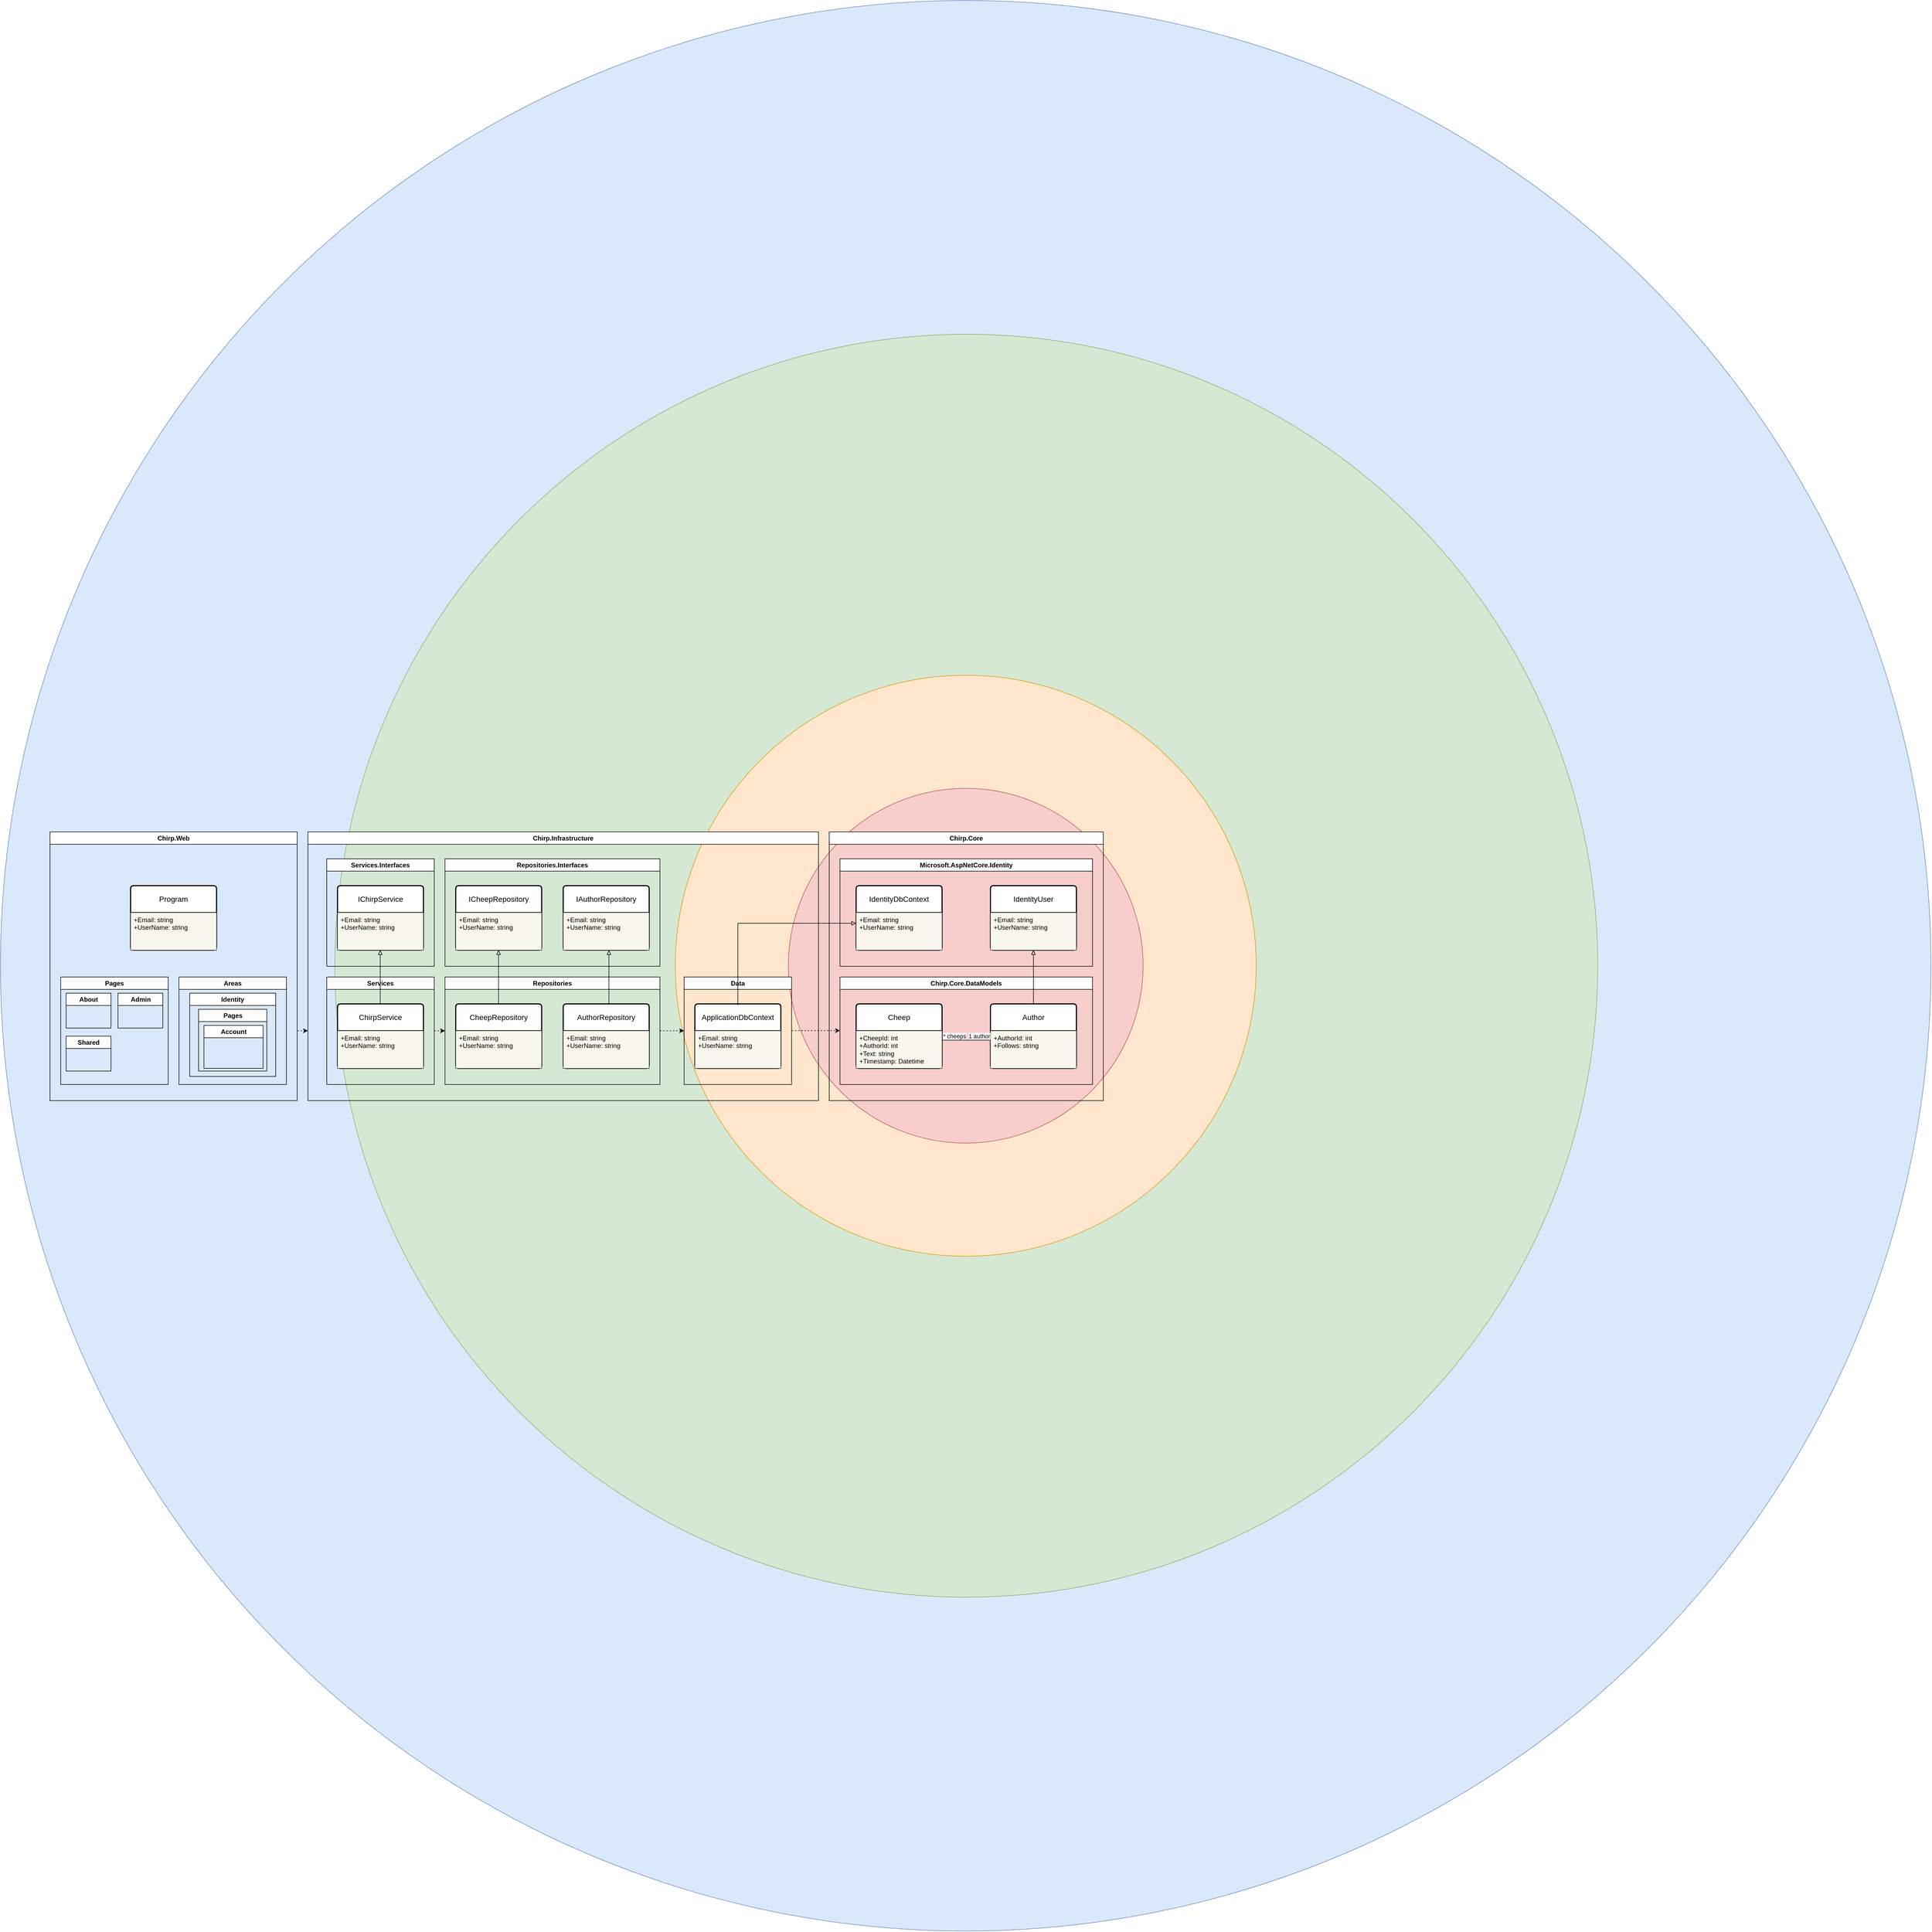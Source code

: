 <mxfile version="25.0.3">
  <diagram name="Side-1" id="GzISuMo-xyW6SiDjN4ra">
    <mxGraphModel dx="5590" dy="4486" grid="1" gridSize="10" guides="1" tooltips="1" connect="1" arrows="1" fold="1" page="1" pageScale="1" pageWidth="827" pageHeight="1169" math="0" shadow="0">
      <root>
        <mxCell id="0" />
        <mxCell id="1" parent="0" />
        <mxCell id="4euarY74Lfna2DTe539m-166" value="" style="ellipse;whiteSpace=wrap;html=1;aspect=fixed;fillColor=#dae8fc;strokeColor=#6c8ebf;" parent="1" vertex="1">
          <mxGeometry x="-1312.12" y="-1597.12" width="3592.25" height="3592.25" as="geometry" />
        </mxCell>
        <mxCell id="4euarY74Lfna2DTe539m-171" value="" style="ellipse;whiteSpace=wrap;html=1;aspect=fixed;fillColor=#d5e8d4;strokeColor=#82b366;" parent="1" vertex="1">
          <mxGeometry x="-690" y="-976" width="2350" height="2350" as="geometry" />
        </mxCell>
        <mxCell id="4euarY74Lfna2DTe539m-170" value="" style="ellipse;whiteSpace=wrap;html=1;aspect=fixed;fillColor=#ffe6cc;strokeColor=#d79b00;" parent="1" vertex="1">
          <mxGeometry x="-56.5" y="-341.5" width="1081" height="1081" as="geometry" />
        </mxCell>
        <mxCell id="4euarY74Lfna2DTe539m-165" value="" style="ellipse;whiteSpace=wrap;html=1;aspect=fixed;fillColor=#f8cecc;strokeColor=#b85450;" parent="1" vertex="1">
          <mxGeometry x="154" y="-131" width="660" height="660" as="geometry" />
        </mxCell>
        <mxCell id="4euarY74Lfna2DTe539m-27" value="Chirp.Infrastructure" style="swimlane;whiteSpace=wrap;html=1;" parent="1" vertex="1">
          <mxGeometry x="-740" y="-50" width="950" height="500" as="geometry">
            <mxRectangle x="-740" y="-50" width="200" height="30" as="alternateBounds" />
          </mxGeometry>
        </mxCell>
        <mxCell id="4euarY74Lfna2DTe539m-63" value="Data" style="swimlane;whiteSpace=wrap;html=1;" parent="4euarY74Lfna2DTe539m-27" vertex="1">
          <mxGeometry x="700" y="270" width="200" height="200" as="geometry">
            <mxRectangle x="700" y="50" width="200" height="30" as="alternateBounds" />
          </mxGeometry>
        </mxCell>
        <mxCell id="4euarY74Lfna2DTe539m-64" value="ApplicationDbContext" style="swimlane;childLayout=stackLayout;horizontal=1;startSize=50;horizontalStack=0;rounded=1;fontSize=14;fontStyle=0;strokeWidth=2;resizeParent=0;resizeLast=1;shadow=0;dashed=0;align=center;arcSize=4;whiteSpace=wrap;html=1;" parent="4euarY74Lfna2DTe539m-63" vertex="1">
          <mxGeometry x="20" y="50" width="160" height="120" as="geometry" />
        </mxCell>
        <mxCell id="4euarY74Lfna2DTe539m-65" value="+Email: string&lt;br&gt;+UserName: string" style="align=left;strokeColor=#36393d;fillColor=#f9f7ed;spacingLeft=4;fontSize=12;verticalAlign=top;resizable=0;rotatable=0;part=1;html=1;" parent="4euarY74Lfna2DTe539m-64" vertex="1">
          <mxGeometry y="50" width="160" height="70" as="geometry" />
        </mxCell>
        <mxCell id="4euarY74Lfna2DTe539m-54" value="Repositories" style="swimlane;whiteSpace=wrap;html=1;" parent="4euarY74Lfna2DTe539m-27" vertex="1">
          <mxGeometry x="255" y="270" width="400" height="200" as="geometry">
            <mxRectangle x="255" y="270" width="200" height="30" as="alternateBounds" />
          </mxGeometry>
        </mxCell>
        <mxCell id="4euarY74Lfna2DTe539m-55" value="AuthorRepository" style="swimlane;childLayout=stackLayout;horizontal=1;startSize=50;horizontalStack=0;rounded=1;fontSize=14;fontStyle=0;strokeWidth=2;resizeParent=0;resizeLast=1;shadow=0;dashed=0;align=center;arcSize=4;whiteSpace=wrap;html=1;" parent="4euarY74Lfna2DTe539m-54" vertex="1">
          <mxGeometry x="220" y="50" width="160" height="120" as="geometry" />
        </mxCell>
        <mxCell id="4euarY74Lfna2DTe539m-56" value="+Email: string&lt;br&gt;+UserName: string" style="align=left;strokeColor=#36393d;fillColor=#f9f7ed;spacingLeft=4;fontSize=12;verticalAlign=top;resizable=0;rotatable=0;part=1;html=1;" parent="4euarY74Lfna2DTe539m-55" vertex="1">
          <mxGeometry y="50" width="160" height="70" as="geometry" />
        </mxCell>
        <mxCell id="4euarY74Lfna2DTe539m-57" value="&lt;div&gt;&lt;span style=&quot;background-color: initial;&quot;&gt;CheepRepository&lt;/span&gt;&lt;/div&gt;" style="swimlane;childLayout=stackLayout;horizontal=1;startSize=50;horizontalStack=0;rounded=1;fontSize=14;fontStyle=0;strokeWidth=2;resizeParent=0;resizeLast=1;shadow=0;dashed=0;align=center;arcSize=4;whiteSpace=wrap;html=1;" parent="4euarY74Lfna2DTe539m-54" vertex="1">
          <mxGeometry x="20" y="50" width="160" height="120" as="geometry" />
        </mxCell>
        <mxCell id="4euarY74Lfna2DTe539m-58" value="+Email: string&lt;br&gt;+UserName: string" style="align=left;strokeColor=#36393d;fillColor=#f9f7ed;spacingLeft=4;fontSize=12;verticalAlign=top;resizable=0;rotatable=0;part=1;html=1;" parent="4euarY74Lfna2DTe539m-57" vertex="1">
          <mxGeometry y="50" width="160" height="70" as="geometry" />
        </mxCell>
        <mxCell id="4euarY74Lfna2DTe539m-59" value="" style="endArrow=block;html=1;rounded=0;entryX=0.5;entryY=1;entryDx=0;entryDy=0;endFill=0;strokeWidth=1;" parent="4euarY74Lfna2DTe539m-54" edge="1">
          <mxGeometry width="50" height="50" relative="1" as="geometry">
            <mxPoint x="305" y="50" as="sourcePoint" />
            <mxPoint x="305" y="-50" as="targetPoint" />
          </mxGeometry>
        </mxCell>
        <mxCell id="4euarY74Lfna2DTe539m-73" style="edgeStyle=orthogonalEdgeStyle;rounded=0;orthogonalLoop=1;jettySize=auto;html=1;exitX=1;exitY=0.5;exitDx=0;exitDy=0;entryX=0;entryY=0.5;entryDx=0;entryDy=0;dashed=1;" parent="4euarY74Lfna2DTe539m-27" source="4euarY74Lfna2DTe539m-35" target="4euarY74Lfna2DTe539m-54" edge="1">
          <mxGeometry relative="1" as="geometry" />
        </mxCell>
        <mxCell id="4euarY74Lfna2DTe539m-35" value="Services" style="swimlane;whiteSpace=wrap;html=1;" parent="4euarY74Lfna2DTe539m-27" vertex="1">
          <mxGeometry x="35" y="270" width="200" height="200" as="geometry">
            <mxRectangle x="35" y="270" width="200" height="30" as="alternateBounds" />
          </mxGeometry>
        </mxCell>
        <mxCell id="4euarY74Lfna2DTe539m-36" value="ChirpService" style="swimlane;childLayout=stackLayout;horizontal=1;startSize=50;horizontalStack=0;rounded=1;fontSize=14;fontStyle=0;strokeWidth=2;resizeParent=0;resizeLast=1;shadow=0;dashed=0;align=center;arcSize=4;whiteSpace=wrap;html=1;" parent="4euarY74Lfna2DTe539m-35" vertex="1">
          <mxGeometry x="20" y="50" width="160" height="120" as="geometry" />
        </mxCell>
        <mxCell id="4euarY74Lfna2DTe539m-37" value="+Email: string&lt;br&gt;+UserName: string" style="align=left;strokeColor=#36393d;fillColor=#f9f7ed;spacingLeft=4;fontSize=12;verticalAlign=top;resizable=0;rotatable=0;part=1;html=1;" parent="4euarY74Lfna2DTe539m-36" vertex="1">
          <mxGeometry y="50" width="160" height="70" as="geometry" />
        </mxCell>
        <mxCell id="4euarY74Lfna2DTe539m-38" value="Repositories.Interfaces" style="swimlane;whiteSpace=wrap;html=1;" parent="4euarY74Lfna2DTe539m-27" vertex="1">
          <mxGeometry x="255" y="50" width="400" height="200" as="geometry">
            <mxRectangle x="255" y="50" width="200" height="30" as="alternateBounds" />
          </mxGeometry>
        </mxCell>
        <mxCell id="4euarY74Lfna2DTe539m-39" value="IAuthorRepository" style="swimlane;childLayout=stackLayout;horizontal=1;startSize=50;horizontalStack=0;rounded=1;fontSize=14;fontStyle=0;strokeWidth=2;resizeParent=0;resizeLast=1;shadow=0;dashed=0;align=center;arcSize=4;whiteSpace=wrap;html=1;" parent="4euarY74Lfna2DTe539m-38" vertex="1">
          <mxGeometry x="220" y="50" width="160" height="120" as="geometry" />
        </mxCell>
        <mxCell id="4euarY74Lfna2DTe539m-40" value="+Email: string&lt;br&gt;+UserName: string" style="align=left;strokeColor=#36393d;fillColor=#f9f7ed;spacingLeft=4;fontSize=12;verticalAlign=top;resizable=0;rotatable=0;part=1;html=1;" parent="4euarY74Lfna2DTe539m-39" vertex="1">
          <mxGeometry y="50" width="160" height="70" as="geometry" />
        </mxCell>
        <mxCell id="4euarY74Lfna2DTe539m-50" value="ICheepRepository" style="swimlane;childLayout=stackLayout;horizontal=1;startSize=50;horizontalStack=0;rounded=1;fontSize=14;fontStyle=0;strokeWidth=2;resizeParent=0;resizeLast=1;shadow=0;dashed=0;align=center;arcSize=4;whiteSpace=wrap;html=1;" parent="4euarY74Lfna2DTe539m-38" vertex="1">
          <mxGeometry x="20" y="50" width="160" height="120" as="geometry" />
        </mxCell>
        <mxCell id="4euarY74Lfna2DTe539m-51" value="+Email: string&lt;br&gt;+UserName: string" style="align=left;strokeColor=#36393d;fillColor=#f9f7ed;spacingLeft=4;fontSize=12;verticalAlign=top;resizable=0;rotatable=0;part=1;html=1;" parent="4euarY74Lfna2DTe539m-50" vertex="1">
          <mxGeometry y="50" width="160" height="70" as="geometry" />
        </mxCell>
        <mxCell id="4euarY74Lfna2DTe539m-162" value="" style="endArrow=block;html=1;rounded=0;entryX=0.5;entryY=1;entryDx=0;entryDy=0;endFill=0;strokeWidth=1;" parent="4euarY74Lfna2DTe539m-38" edge="1">
          <mxGeometry width="50" height="50" relative="1" as="geometry">
            <mxPoint x="99.69" y="270" as="sourcePoint" />
            <mxPoint x="99.69" y="170" as="targetPoint" />
          </mxGeometry>
        </mxCell>
        <mxCell id="4euarY74Lfna2DTe539m-41" value="Services.Interfaces" style="swimlane;whiteSpace=wrap;html=1;" parent="4euarY74Lfna2DTe539m-27" vertex="1">
          <mxGeometry x="35" y="50" width="200" height="200" as="geometry">
            <mxRectangle x="35" y="50" width="200" height="30" as="alternateBounds" />
          </mxGeometry>
        </mxCell>
        <mxCell id="4euarY74Lfna2DTe539m-42" value="IChirpService" style="swimlane;childLayout=stackLayout;horizontal=1;startSize=50;horizontalStack=0;rounded=1;fontSize=14;fontStyle=0;strokeWidth=2;resizeParent=0;resizeLast=1;shadow=0;dashed=0;align=center;arcSize=4;whiteSpace=wrap;html=1;" parent="4euarY74Lfna2DTe539m-41" vertex="1">
          <mxGeometry x="20" y="50" width="160" height="120" as="geometry" />
        </mxCell>
        <mxCell id="4euarY74Lfna2DTe539m-43" value="+Email: string&lt;br&gt;+UserName: string" style="align=left;strokeColor=#36393d;fillColor=#f9f7ed;spacingLeft=4;fontSize=12;verticalAlign=top;resizable=0;rotatable=0;part=1;html=1;" parent="4euarY74Lfna2DTe539m-42" vertex="1">
          <mxGeometry y="50" width="160" height="70" as="geometry" />
        </mxCell>
        <mxCell id="4euarY74Lfna2DTe539m-61" value="" style="endArrow=block;html=1;rounded=0;entryX=0.5;entryY=1;entryDx=0;entryDy=0;endFill=0;strokeWidth=1;" parent="4euarY74Lfna2DTe539m-41" edge="1">
          <mxGeometry width="50" height="50" relative="1" as="geometry">
            <mxPoint x="99.55" y="270" as="sourcePoint" />
            <mxPoint x="99.55" y="170" as="targetPoint" />
          </mxGeometry>
        </mxCell>
        <mxCell id="4euarY74Lfna2DTe539m-70" style="edgeStyle=orthogonalEdgeStyle;rounded=0;orthogonalLoop=1;jettySize=auto;html=1;entryX=0;entryY=0.25;entryDx=0;entryDy=0;endArrow=classic;endFill=1;dashed=1;" parent="4euarY74Lfna2DTe539m-27" edge="1">
          <mxGeometry relative="1" as="geometry">
            <mxPoint x="900" y="369.72" as="sourcePoint" />
            <mxPoint x="990" y="369.72" as="targetPoint" />
            <Array as="points">
              <mxPoint x="950" y="369.72" />
              <mxPoint x="950" y="369.72" />
            </Array>
          </mxGeometry>
        </mxCell>
        <mxCell id="4euarY74Lfna2DTe539m-74" style="edgeStyle=orthogonalEdgeStyle;rounded=0;orthogonalLoop=1;jettySize=auto;html=1;exitX=1;exitY=0.5;exitDx=0;exitDy=0;entryX=0;entryY=0.5;entryDx=0;entryDy=0;dashed=1;" parent="4euarY74Lfna2DTe539m-27" source="4euarY74Lfna2DTe539m-54" target="4euarY74Lfna2DTe539m-63" edge="1">
          <mxGeometry relative="1" as="geometry" />
        </mxCell>
        <mxCell id="4euarY74Lfna2DTe539m-163" style="edgeStyle=orthogonalEdgeStyle;rounded=0;orthogonalLoop=1;jettySize=auto;html=1;exitX=1;exitY=0.75;exitDx=0;exitDy=0;entryX=0;entryY=0.75;entryDx=0;entryDy=0;dashed=1;" parent="1" edge="1">
          <mxGeometry relative="1" as="geometry">
            <mxPoint x="-760.0" y="320.0" as="sourcePoint" />
            <mxPoint x="-740.0" y="320.0" as="targetPoint" />
          </mxGeometry>
        </mxCell>
        <mxCell id="4euarY74Lfna2DTe539m-111" value="Chirp.Web" style="swimlane;whiteSpace=wrap;html=1;" parent="1" vertex="1">
          <mxGeometry x="-1220" y="-50" width="460" height="500" as="geometry">
            <mxRectangle x="10" y="210" width="200" height="30" as="alternateBounds" />
          </mxGeometry>
        </mxCell>
        <mxCell id="4euarY74Lfna2DTe539m-127" value="Program" style="swimlane;childLayout=stackLayout;horizontal=1;startSize=50;horizontalStack=0;rounded=1;fontSize=14;fontStyle=0;strokeWidth=2;resizeParent=0;resizeLast=1;shadow=0;dashed=0;align=center;arcSize=4;whiteSpace=wrap;html=1;" parent="4euarY74Lfna2DTe539m-111" vertex="1">
          <mxGeometry x="150" y="100" width="160" height="120" as="geometry" />
        </mxCell>
        <mxCell id="4euarY74Lfna2DTe539m-128" value="+Email: string&lt;br&gt;+UserName: string" style="align=left;strokeColor=#36393d;fillColor=#f9f7ed;spacingLeft=4;fontSize=12;verticalAlign=top;resizable=0;rotatable=0;part=1;html=1;" parent="4euarY74Lfna2DTe539m-127" vertex="1">
          <mxGeometry y="50" width="160" height="70" as="geometry" />
        </mxCell>
        <mxCell id="4euarY74Lfna2DTe539m-133" value="Pages" style="swimlane;whiteSpace=wrap;html=1;" parent="4euarY74Lfna2DTe539m-111" vertex="1">
          <mxGeometry x="20" y="270" width="200" height="200" as="geometry">
            <mxRectangle x="35" y="50" width="200" height="30" as="alternateBounds" />
          </mxGeometry>
        </mxCell>
        <mxCell id="4euarY74Lfna2DTe539m-152" value="About" style="swimlane;whiteSpace=wrap;html=1;" parent="4euarY74Lfna2DTe539m-133" vertex="1">
          <mxGeometry x="10" y="30" width="83.5" height="65" as="geometry">
            <mxRectangle x="35" y="50" width="200" height="30" as="alternateBounds" />
          </mxGeometry>
        </mxCell>
        <mxCell id="4euarY74Lfna2DTe539m-153" value="&lt;div style=&quot;text-align: left;&quot;&gt;&lt;br&gt;&lt;/div&gt;" style="text;html=1;align=center;verticalAlign=middle;resizable=0;points=[];autosize=1;strokeColor=none;fillColor=none;" parent="4euarY74Lfna2DTe539m-152" vertex="1">
          <mxGeometry x="10" y="30" width="20" height="30" as="geometry" />
        </mxCell>
        <mxCell id="4euarY74Lfna2DTe539m-150" value="Admin" style="swimlane;whiteSpace=wrap;html=1;" parent="4euarY74Lfna2DTe539m-133" vertex="1">
          <mxGeometry x="106.5" y="30" width="83.5" height="65" as="geometry">
            <mxRectangle x="35" y="50" width="200" height="30" as="alternateBounds" />
          </mxGeometry>
        </mxCell>
        <mxCell id="4euarY74Lfna2DTe539m-151" value="&lt;div style=&quot;text-align: left;&quot;&gt;&lt;br&gt;&lt;/div&gt;" style="text;html=1;align=center;verticalAlign=middle;resizable=0;points=[];autosize=1;strokeColor=none;fillColor=none;" parent="4euarY74Lfna2DTe539m-150" vertex="1">
          <mxGeometry x="10" y="30" width="20" height="30" as="geometry" />
        </mxCell>
        <mxCell id="4euarY74Lfna2DTe539m-154" value="Shared" style="swimlane;whiteSpace=wrap;html=1;" parent="4euarY74Lfna2DTe539m-133" vertex="1">
          <mxGeometry x="10" y="110" width="83.5" height="65" as="geometry">
            <mxRectangle x="35" y="50" width="200" height="30" as="alternateBounds" />
          </mxGeometry>
        </mxCell>
        <mxCell id="4euarY74Lfna2DTe539m-155" value="&lt;div style=&quot;text-align: left;&quot;&gt;&lt;br&gt;&lt;/div&gt;" style="text;html=1;align=center;verticalAlign=middle;resizable=0;points=[];autosize=1;strokeColor=none;fillColor=none;" parent="4euarY74Lfna2DTe539m-154" vertex="1">
          <mxGeometry x="10" y="30" width="20" height="30" as="geometry" />
        </mxCell>
        <mxCell id="4euarY74Lfna2DTe539m-137" value="Areas" style="swimlane;whiteSpace=wrap;html=1;" parent="4euarY74Lfna2DTe539m-111" vertex="1">
          <mxGeometry x="240" y="270" width="200" height="200" as="geometry">
            <mxRectangle x="35" y="50" width="200" height="30" as="alternateBounds" />
          </mxGeometry>
        </mxCell>
        <mxCell id="4euarY74Lfna2DTe539m-143" value="&lt;div style=&quot;text-align: left;&quot;&gt;&lt;br&gt;&lt;/div&gt;" style="text;html=1;align=center;verticalAlign=middle;resizable=0;points=[];autosize=1;strokeColor=none;fillColor=none;" parent="4euarY74Lfna2DTe539m-137" vertex="1">
          <mxGeometry x="10" y="30" width="20" height="30" as="geometry" />
        </mxCell>
        <mxCell id="4euarY74Lfna2DTe539m-144" value="Identity" style="swimlane;whiteSpace=wrap;html=1;" parent="4euarY74Lfna2DTe539m-137" vertex="1">
          <mxGeometry x="20" y="30" width="160" height="155" as="geometry">
            <mxRectangle x="35" y="50" width="200" height="30" as="alternateBounds" />
          </mxGeometry>
        </mxCell>
        <mxCell id="4euarY74Lfna2DTe539m-145" value="&lt;div style=&quot;text-align: left;&quot;&gt;&lt;br&gt;&lt;/div&gt;" style="text;html=1;align=center;verticalAlign=middle;resizable=0;points=[];autosize=1;strokeColor=none;fillColor=none;" parent="4euarY74Lfna2DTe539m-144" vertex="1">
          <mxGeometry x="10" y="30" width="20" height="30" as="geometry" />
        </mxCell>
        <mxCell id="4euarY74Lfna2DTe539m-146" value="Pages" style="swimlane;whiteSpace=wrap;html=1;" parent="4euarY74Lfna2DTe539m-144" vertex="1">
          <mxGeometry x="16.5" y="30" width="127" height="115" as="geometry">
            <mxRectangle x="35" y="50" width="200" height="30" as="alternateBounds" />
          </mxGeometry>
        </mxCell>
        <mxCell id="4euarY74Lfna2DTe539m-147" value="&lt;div style=&quot;text-align: left;&quot;&gt;&lt;br&gt;&lt;/div&gt;" style="text;html=1;align=center;verticalAlign=middle;resizable=0;points=[];autosize=1;strokeColor=none;fillColor=none;" parent="4euarY74Lfna2DTe539m-146" vertex="1">
          <mxGeometry x="10" y="30" width="20" height="30" as="geometry" />
        </mxCell>
        <mxCell id="4euarY74Lfna2DTe539m-148" value="Account" style="swimlane;whiteSpace=wrap;html=1;" parent="4euarY74Lfna2DTe539m-146" vertex="1">
          <mxGeometry x="10" y="30" width="110" height="80" as="geometry">
            <mxRectangle x="35" y="50" width="200" height="30" as="alternateBounds" />
          </mxGeometry>
        </mxCell>
        <mxCell id="4euarY74Lfna2DTe539m-149" value="&lt;div style=&quot;text-align: left;&quot;&gt;&lt;br&gt;&lt;/div&gt;" style="text;html=1;align=center;verticalAlign=middle;resizable=0;points=[];autosize=1;strokeColor=none;fillColor=none;" parent="4euarY74Lfna2DTe539m-148" vertex="1">
          <mxGeometry x="10" y="30" width="20" height="30" as="geometry" />
        </mxCell>
        <mxCell id="4euarY74Lfna2DTe539m-23" value="Chirp.Core" style="swimlane;whiteSpace=wrap;html=1;" parent="1" vertex="1">
          <mxGeometry x="230" y="-50" width="510" height="500" as="geometry">
            <mxRectangle x="10" y="210" width="200" height="30" as="alternateBounds" />
          </mxGeometry>
        </mxCell>
        <mxCell id="4euarY74Lfna2DTe539m-21" value="Chirp.Core.DataModels" style="swimlane;whiteSpace=wrap;html=1;" parent="4euarY74Lfna2DTe539m-23" vertex="1">
          <mxGeometry x="20" y="270" width="470" height="200" as="geometry">
            <mxRectangle x="20" y="50" width="200" height="30" as="alternateBounds" />
          </mxGeometry>
        </mxCell>
        <mxCell id="4euarY74Lfna2DTe539m-1" value="Author" style="swimlane;childLayout=stackLayout;horizontal=1;startSize=50;horizontalStack=0;rounded=1;fontSize=14;fontStyle=0;strokeWidth=2;resizeParent=0;resizeLast=1;shadow=0;dashed=0;align=center;arcSize=4;whiteSpace=wrap;html=1;" parent="4euarY74Lfna2DTe539m-21" vertex="1">
          <mxGeometry x="280" y="50" width="160" height="120" as="geometry">
            <mxRectangle x="270" y="270" width="80" height="50" as="alternateBounds" />
          </mxGeometry>
        </mxCell>
        <mxCell id="4euarY74Lfna2DTe539m-2" value="+AuthorId: int&lt;br&gt;+Follows: string" style="align=left;strokeColor=#36393d;fillColor=#f9f7ed;spacingLeft=4;fontSize=12;verticalAlign=top;resizable=0;rotatable=0;part=1;html=1;" parent="4euarY74Lfna2DTe539m-1" vertex="1">
          <mxGeometry y="50" width="160" height="70" as="geometry" />
        </mxCell>
        <mxCell id="4euarY74Lfna2DTe539m-3" value="Cheep" style="swimlane;childLayout=stackLayout;horizontal=1;startSize=50;horizontalStack=0;rounded=1;fontSize=14;fontStyle=0;strokeWidth=2;resizeParent=0;resizeLast=1;shadow=0;dashed=0;align=center;arcSize=4;whiteSpace=wrap;html=1;" parent="4euarY74Lfna2DTe539m-21" vertex="1">
          <mxGeometry x="30" y="50" width="160" height="120" as="geometry" />
        </mxCell>
        <mxCell id="4euarY74Lfna2DTe539m-4" value="+CheepId: int&lt;br&gt;+AuthorId: int&lt;br&gt;+Text: string&lt;div&gt;+Timestamp: Datetime&lt;/div&gt;" style="align=left;strokeColor=#36393d;fillColor=#f9f7ed;spacingLeft=4;fontSize=12;verticalAlign=top;resizable=0;rotatable=0;part=1;html=1;" parent="4euarY74Lfna2DTe539m-3" vertex="1">
          <mxGeometry y="50" width="160" height="70" as="geometry" />
        </mxCell>
        <mxCell id="4euarY74Lfna2DTe539m-13" style="edgeStyle=orthogonalEdgeStyle;rounded=0;orthogonalLoop=1;jettySize=auto;html=1;endArrow=none;endFill=0;entryX=1;entryY=0.25;entryDx=0;entryDy=0;exitX=0;exitY=0.25;exitDx=0;exitDy=0;" parent="4euarY74Lfna2DTe539m-21" source="4euarY74Lfna2DTe539m-2" target="4euarY74Lfna2DTe539m-4" edge="1">
          <mxGeometry relative="1" as="geometry">
            <mxPoint x="291" y="117" as="targetPoint" />
          </mxGeometry>
        </mxCell>
        <mxCell id="4euarY74Lfna2DTe539m-14" value="1 author" style="edgeLabel;html=1;align=center;verticalAlign=middle;resizable=0;points=[];" parent="4euarY74Lfna2DTe539m-13" vertex="1" connectable="0">
          <mxGeometry x="-0.808" y="2" relative="1" as="geometry">
            <mxPoint x="-13" y="-10" as="offset" />
          </mxGeometry>
        </mxCell>
        <mxCell id="4euarY74Lfna2DTe539m-15" value="* cheeps" style="edgeLabel;html=1;align=center;verticalAlign=middle;resizable=0;points=[];" parent="4euarY74Lfna2DTe539m-13" vertex="1" connectable="0">
          <mxGeometry x="0.622" relative="1" as="geometry">
            <mxPoint x="6" y="-8" as="offset" />
          </mxGeometry>
        </mxCell>
        <mxCell id="4euarY74Lfna2DTe539m-20" value="Microsoft.AspNetCore.Identity" style="swimlane;whiteSpace=wrap;html=1;" parent="4euarY74Lfna2DTe539m-23" vertex="1">
          <mxGeometry x="20" y="50" width="470" height="200" as="geometry">
            <mxRectangle x="-10" y="-270" width="200" height="30" as="alternateBounds" />
          </mxGeometry>
        </mxCell>
        <mxCell id="4euarY74Lfna2DTe539m-5" value="IdentityUser" style="swimlane;childLayout=stackLayout;horizontal=1;startSize=50;horizontalStack=0;rounded=1;fontSize=14;fontStyle=0;strokeWidth=2;resizeParent=0;resizeLast=1;shadow=0;dashed=0;align=center;arcSize=4;whiteSpace=wrap;html=1;" parent="4euarY74Lfna2DTe539m-20" vertex="1">
          <mxGeometry x="280" y="50" width="160" height="120" as="geometry" />
        </mxCell>
        <mxCell id="4euarY74Lfna2DTe539m-6" value="+Email: string&lt;br&gt;+UserName: string" style="align=left;strokeColor=#36393d;fillColor=#f9f7ed;spacingLeft=4;fontSize=12;verticalAlign=top;resizable=0;rotatable=0;part=1;html=1;" parent="4euarY74Lfna2DTe539m-5" vertex="1">
          <mxGeometry y="50" width="160" height="70" as="geometry" />
        </mxCell>
        <mxCell id="4euarY74Lfna2DTe539m-67" value="IdentityDbContext" style="swimlane;childLayout=stackLayout;horizontal=1;startSize=50;horizontalStack=0;rounded=1;fontSize=14;fontStyle=0;strokeWidth=2;resizeParent=0;resizeLast=1;shadow=0;dashed=0;align=center;arcSize=4;whiteSpace=wrap;html=1;" parent="4euarY74Lfna2DTe539m-20" vertex="1">
          <mxGeometry x="30" y="50" width="160" height="120" as="geometry" />
        </mxCell>
        <mxCell id="4euarY74Lfna2DTe539m-68" value="+Email: string&lt;br&gt;+UserName: string" style="align=left;strokeColor=#36393d;fillColor=#f9f7ed;spacingLeft=4;fontSize=12;verticalAlign=top;resizable=0;rotatable=0;part=1;html=1;" parent="4euarY74Lfna2DTe539m-67" vertex="1">
          <mxGeometry y="50" width="160" height="70" as="geometry" />
        </mxCell>
        <mxCell id="4euarY74Lfna2DTe539m-66" value="" style="endArrow=block;html=1;rounded=0;endFill=0;strokeWidth=1;entryX=0;entryY=0.25;entryDx=0;entryDy=0;exitX=0.5;exitY=0;exitDx=0;exitDy=0;" parent="4euarY74Lfna2DTe539m-20" edge="1">
          <mxGeometry width="50" height="50" relative="1" as="geometry">
            <mxPoint x="-190" y="272.5" as="sourcePoint" />
            <mxPoint x="30" y="120" as="targetPoint" />
            <Array as="points">
              <mxPoint x="-190" y="120" />
            </Array>
          </mxGeometry>
        </mxCell>
        <mxCell id="4euarY74Lfna2DTe539m-10" value="" style="endArrow=block;html=1;rounded=0;entryX=0.5;entryY=1;entryDx=0;entryDy=0;exitX=0.5;exitY=0;exitDx=0;exitDy=0;endFill=0;strokeWidth=1;" parent="4euarY74Lfna2DTe539m-23" source="4euarY74Lfna2DTe539m-1" target="4euarY74Lfna2DTe539m-6" edge="1">
          <mxGeometry width="50" height="50" relative="1" as="geometry">
            <mxPoint x="60" y="320" as="sourcePoint" />
            <mxPoint x="110" y="270" as="targetPoint" />
          </mxGeometry>
        </mxCell>
      </root>
    </mxGraphModel>
  </diagram>
</mxfile>
